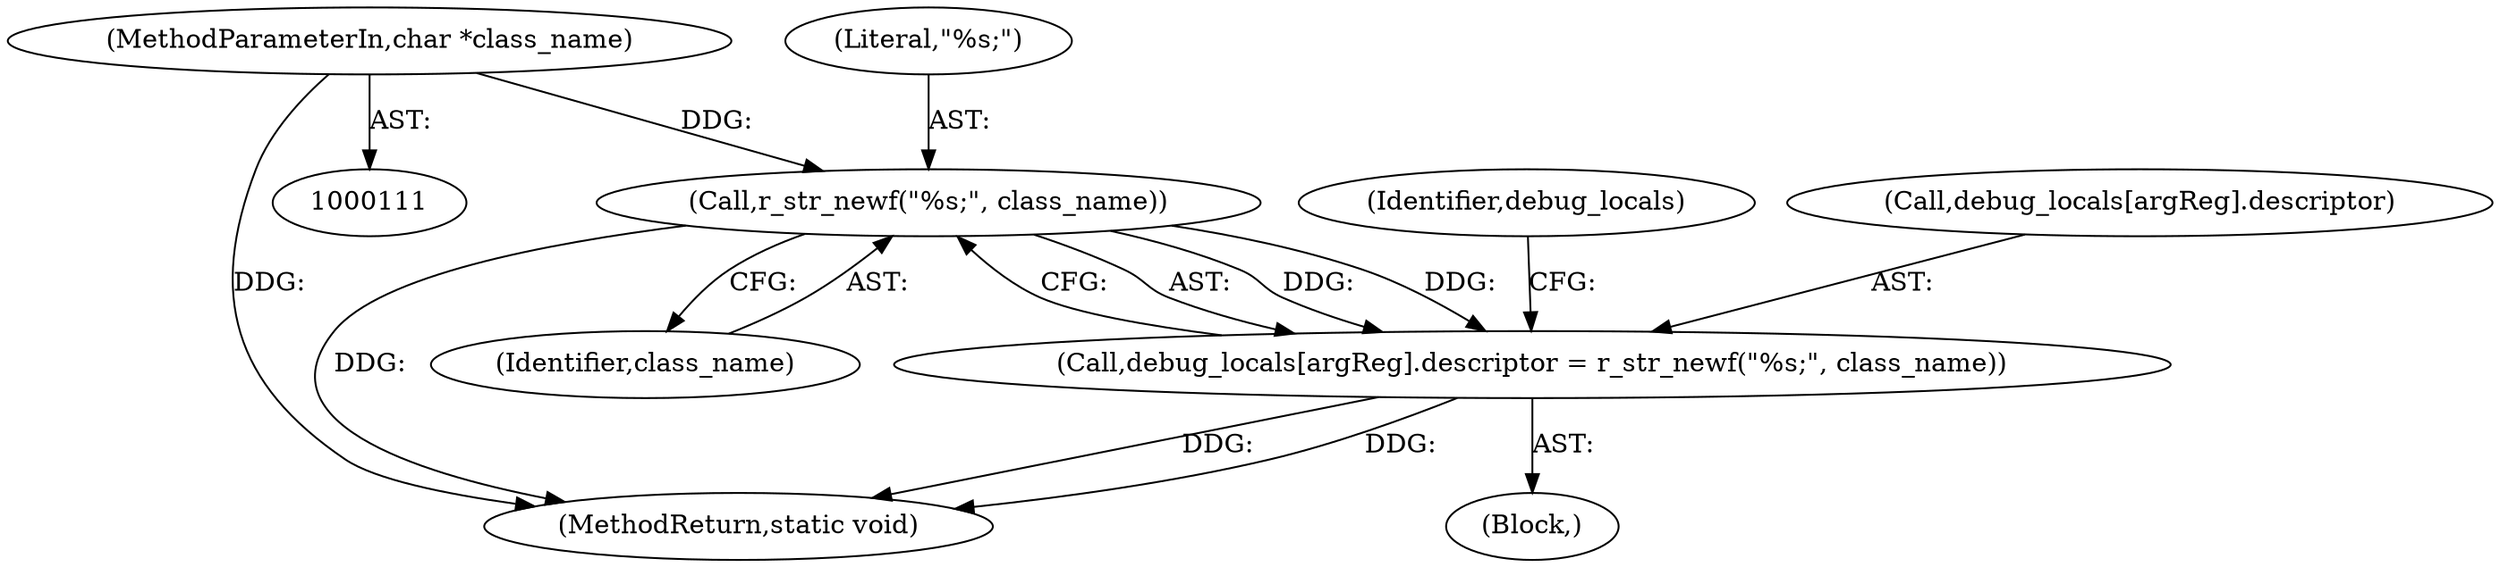 digraph "0_radare2_252afb1cff9676f3ae1f341a28448bf2c8b6e308@pointer" {
"1000120" [label="(MethodParameterIn,char *class_name)"];
"1000257" [label="(Call,r_str_newf(\"%s;\", class_name))"];
"1000251" [label="(Call,debug_locals[argReg].descriptor = r_str_newf(\"%s;\", class_name))"];
"1000251" [label="(Call,debug_locals[argReg].descriptor = r_str_newf(\"%s;\", class_name))"];
"1001193" [label="(MethodReturn,static void)"];
"1000259" [label="(Identifier,class_name)"];
"1000263" [label="(Identifier,debug_locals)"];
"1000258" [label="(Literal,\"%s;\")"];
"1000252" [label="(Call,debug_locals[argReg].descriptor)"];
"1000120" [label="(MethodParameterIn,char *class_name)"];
"1000243" [label="(Block,)"];
"1000257" [label="(Call,r_str_newf(\"%s;\", class_name))"];
"1000120" -> "1000111"  [label="AST: "];
"1000120" -> "1001193"  [label="DDG: "];
"1000120" -> "1000257"  [label="DDG: "];
"1000257" -> "1000251"  [label="AST: "];
"1000257" -> "1000259"  [label="CFG: "];
"1000258" -> "1000257"  [label="AST: "];
"1000259" -> "1000257"  [label="AST: "];
"1000251" -> "1000257"  [label="CFG: "];
"1000257" -> "1001193"  [label="DDG: "];
"1000257" -> "1000251"  [label="DDG: "];
"1000257" -> "1000251"  [label="DDG: "];
"1000251" -> "1000243"  [label="AST: "];
"1000252" -> "1000251"  [label="AST: "];
"1000263" -> "1000251"  [label="CFG: "];
"1000251" -> "1001193"  [label="DDG: "];
"1000251" -> "1001193"  [label="DDG: "];
}
